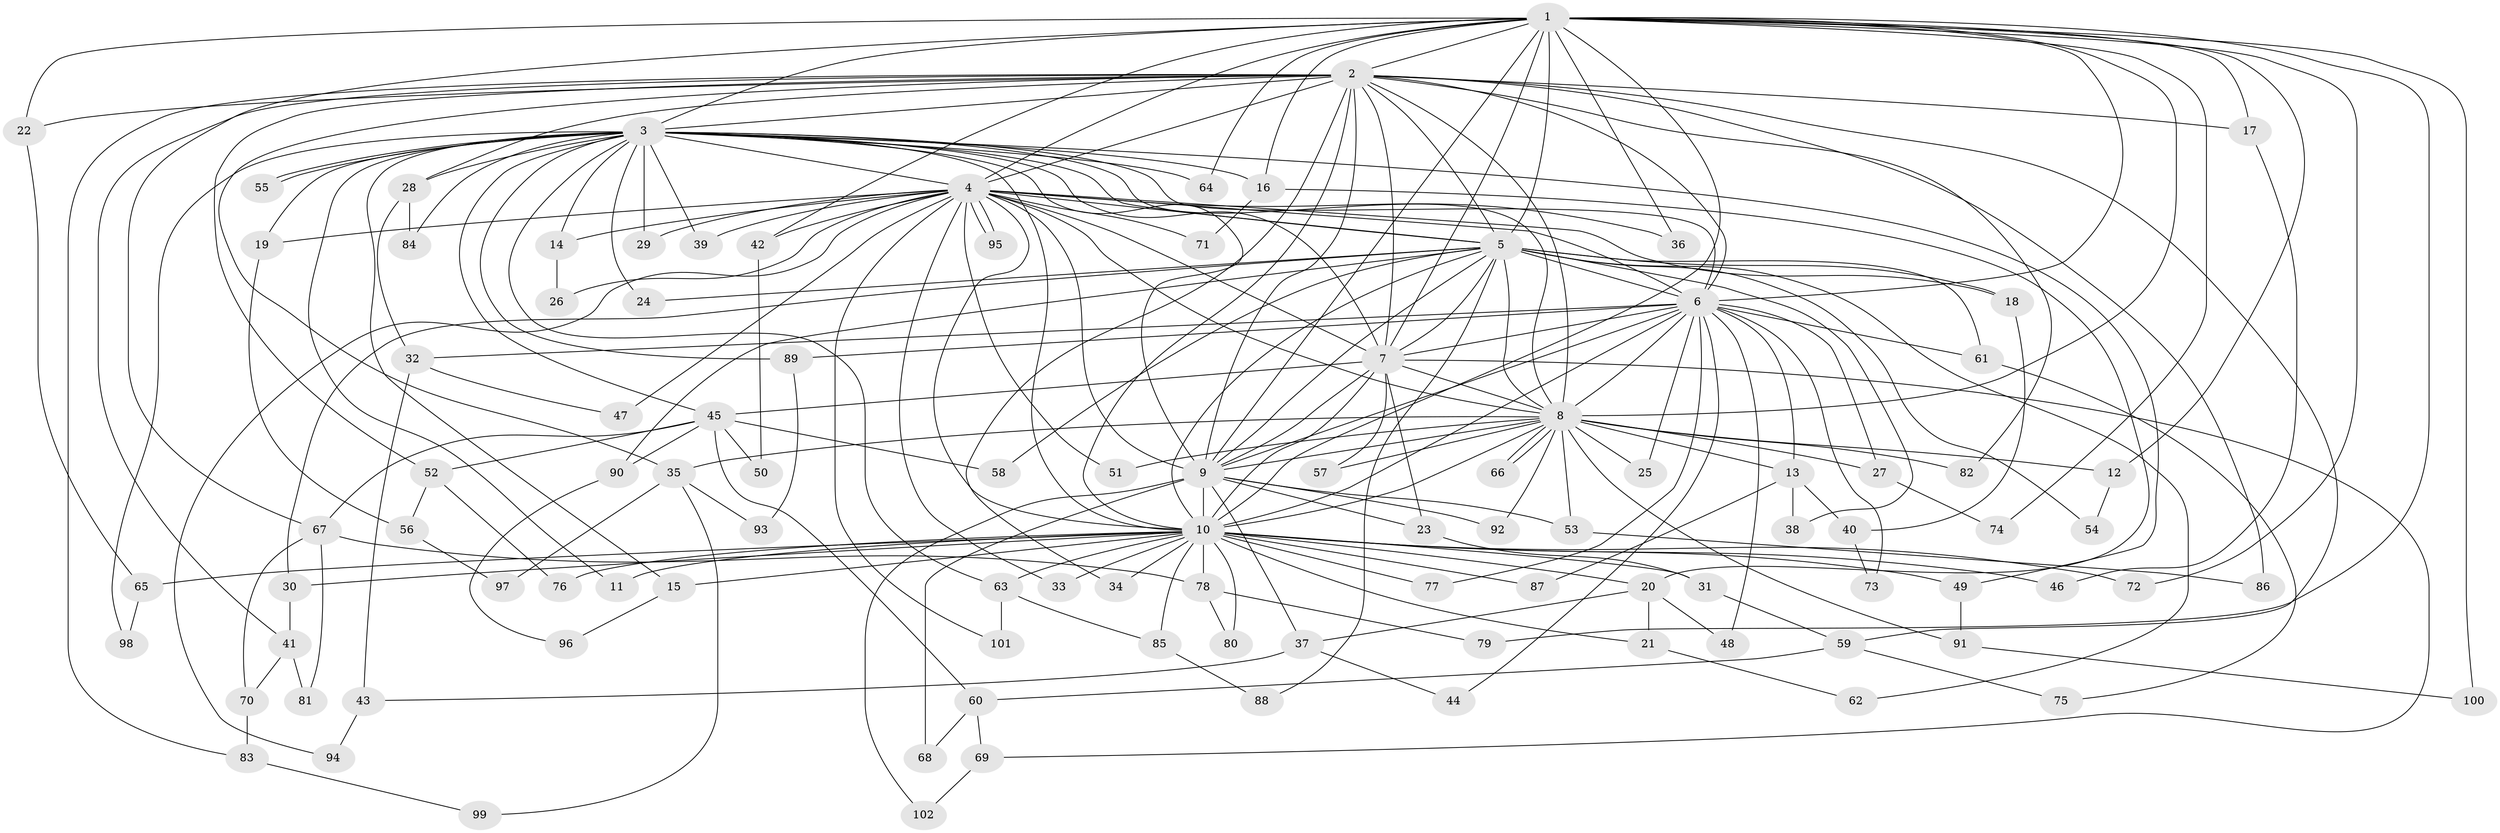 // coarse degree distribution, {1: 0.5333333333333333, 2: 0.36666666666666664, 19: 0.03333333333333333, 9: 0.03333333333333333, 16: 0.03333333333333333}
// Generated by graph-tools (version 1.1) at 2025/49/03/04/25 21:49:06]
// undirected, 102 vertices, 229 edges
graph export_dot {
graph [start="1"]
  node [color=gray90,style=filled];
  1;
  2;
  3;
  4;
  5;
  6;
  7;
  8;
  9;
  10;
  11;
  12;
  13;
  14;
  15;
  16;
  17;
  18;
  19;
  20;
  21;
  22;
  23;
  24;
  25;
  26;
  27;
  28;
  29;
  30;
  31;
  32;
  33;
  34;
  35;
  36;
  37;
  38;
  39;
  40;
  41;
  42;
  43;
  44;
  45;
  46;
  47;
  48;
  49;
  50;
  51;
  52;
  53;
  54;
  55;
  56;
  57;
  58;
  59;
  60;
  61;
  62;
  63;
  64;
  65;
  66;
  67;
  68;
  69;
  70;
  71;
  72;
  73;
  74;
  75;
  76;
  77;
  78;
  79;
  80;
  81;
  82;
  83;
  84;
  85;
  86;
  87;
  88;
  89;
  90;
  91;
  92;
  93;
  94;
  95;
  96;
  97;
  98;
  99;
  100;
  101;
  102;
  1 -- 2;
  1 -- 3;
  1 -- 4;
  1 -- 5;
  1 -- 6;
  1 -- 7;
  1 -- 8;
  1 -- 9;
  1 -- 10;
  1 -- 12;
  1 -- 16;
  1 -- 17;
  1 -- 22;
  1 -- 36;
  1 -- 42;
  1 -- 64;
  1 -- 67;
  1 -- 72;
  1 -- 74;
  1 -- 79;
  1 -- 100;
  2 -- 3;
  2 -- 4;
  2 -- 5;
  2 -- 6;
  2 -- 7;
  2 -- 8;
  2 -- 9;
  2 -- 10;
  2 -- 17;
  2 -- 22;
  2 -- 28;
  2 -- 34;
  2 -- 35;
  2 -- 41;
  2 -- 52;
  2 -- 59;
  2 -- 82;
  2 -- 83;
  2 -- 86;
  3 -- 4;
  3 -- 5;
  3 -- 6;
  3 -- 7;
  3 -- 8;
  3 -- 9;
  3 -- 10;
  3 -- 11;
  3 -- 14;
  3 -- 15;
  3 -- 16;
  3 -- 19;
  3 -- 24;
  3 -- 28;
  3 -- 29;
  3 -- 39;
  3 -- 45;
  3 -- 49;
  3 -- 55;
  3 -- 55;
  3 -- 63;
  3 -- 64;
  3 -- 84;
  3 -- 89;
  3 -- 98;
  4 -- 5;
  4 -- 6;
  4 -- 7;
  4 -- 8;
  4 -- 9;
  4 -- 10;
  4 -- 14;
  4 -- 18;
  4 -- 19;
  4 -- 26;
  4 -- 29;
  4 -- 33;
  4 -- 36;
  4 -- 39;
  4 -- 42;
  4 -- 47;
  4 -- 51;
  4 -- 71;
  4 -- 94;
  4 -- 95;
  4 -- 95;
  4 -- 101;
  5 -- 6;
  5 -- 7;
  5 -- 8;
  5 -- 9;
  5 -- 10;
  5 -- 18;
  5 -- 24;
  5 -- 30;
  5 -- 38;
  5 -- 54;
  5 -- 58;
  5 -- 61;
  5 -- 62;
  5 -- 88;
  5 -- 90;
  6 -- 7;
  6 -- 8;
  6 -- 9;
  6 -- 10;
  6 -- 13;
  6 -- 25;
  6 -- 27;
  6 -- 32;
  6 -- 44;
  6 -- 48;
  6 -- 61;
  6 -- 73;
  6 -- 77;
  6 -- 89;
  7 -- 8;
  7 -- 9;
  7 -- 10;
  7 -- 23;
  7 -- 45;
  7 -- 57;
  7 -- 69;
  8 -- 9;
  8 -- 10;
  8 -- 12;
  8 -- 13;
  8 -- 25;
  8 -- 27;
  8 -- 35;
  8 -- 51;
  8 -- 53;
  8 -- 57;
  8 -- 66;
  8 -- 66;
  8 -- 82;
  8 -- 91;
  8 -- 92;
  9 -- 10;
  9 -- 23;
  9 -- 37;
  9 -- 53;
  9 -- 68;
  9 -- 92;
  9 -- 102;
  10 -- 11;
  10 -- 15;
  10 -- 20;
  10 -- 21;
  10 -- 30;
  10 -- 31;
  10 -- 33;
  10 -- 34;
  10 -- 46;
  10 -- 49;
  10 -- 63;
  10 -- 65;
  10 -- 72;
  10 -- 76;
  10 -- 77;
  10 -- 78;
  10 -- 80;
  10 -- 85;
  10 -- 87;
  12 -- 54;
  13 -- 38;
  13 -- 40;
  13 -- 87;
  14 -- 26;
  15 -- 96;
  16 -- 20;
  16 -- 71;
  17 -- 46;
  18 -- 40;
  19 -- 56;
  20 -- 21;
  20 -- 37;
  20 -- 48;
  21 -- 62;
  22 -- 65;
  23 -- 31;
  27 -- 74;
  28 -- 32;
  28 -- 84;
  30 -- 41;
  31 -- 59;
  32 -- 43;
  32 -- 47;
  35 -- 93;
  35 -- 97;
  35 -- 99;
  37 -- 43;
  37 -- 44;
  40 -- 73;
  41 -- 70;
  41 -- 81;
  42 -- 50;
  43 -- 94;
  45 -- 50;
  45 -- 52;
  45 -- 58;
  45 -- 60;
  45 -- 67;
  45 -- 90;
  49 -- 91;
  52 -- 56;
  52 -- 76;
  53 -- 86;
  56 -- 97;
  59 -- 60;
  59 -- 75;
  60 -- 68;
  60 -- 69;
  61 -- 75;
  63 -- 85;
  63 -- 101;
  65 -- 98;
  67 -- 70;
  67 -- 78;
  67 -- 81;
  69 -- 102;
  70 -- 83;
  78 -- 79;
  78 -- 80;
  83 -- 99;
  85 -- 88;
  89 -- 93;
  90 -- 96;
  91 -- 100;
}
